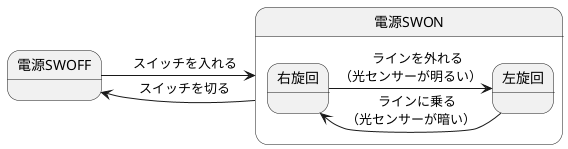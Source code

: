 @startuml 演習
state 電源SWOFF
state 電源SWON{
電源SWOFF -> 電源SWON:　スイッチを入れる
電源SWON -> 電源SWOFF:　スイッチを切る
右旋回 -> 左旋回:　ラインを外れる\n（光センサーが明るい）
左旋回 -> 右旋回:　ラインに乗る\n（光センサーが暗い）
}
@enduml